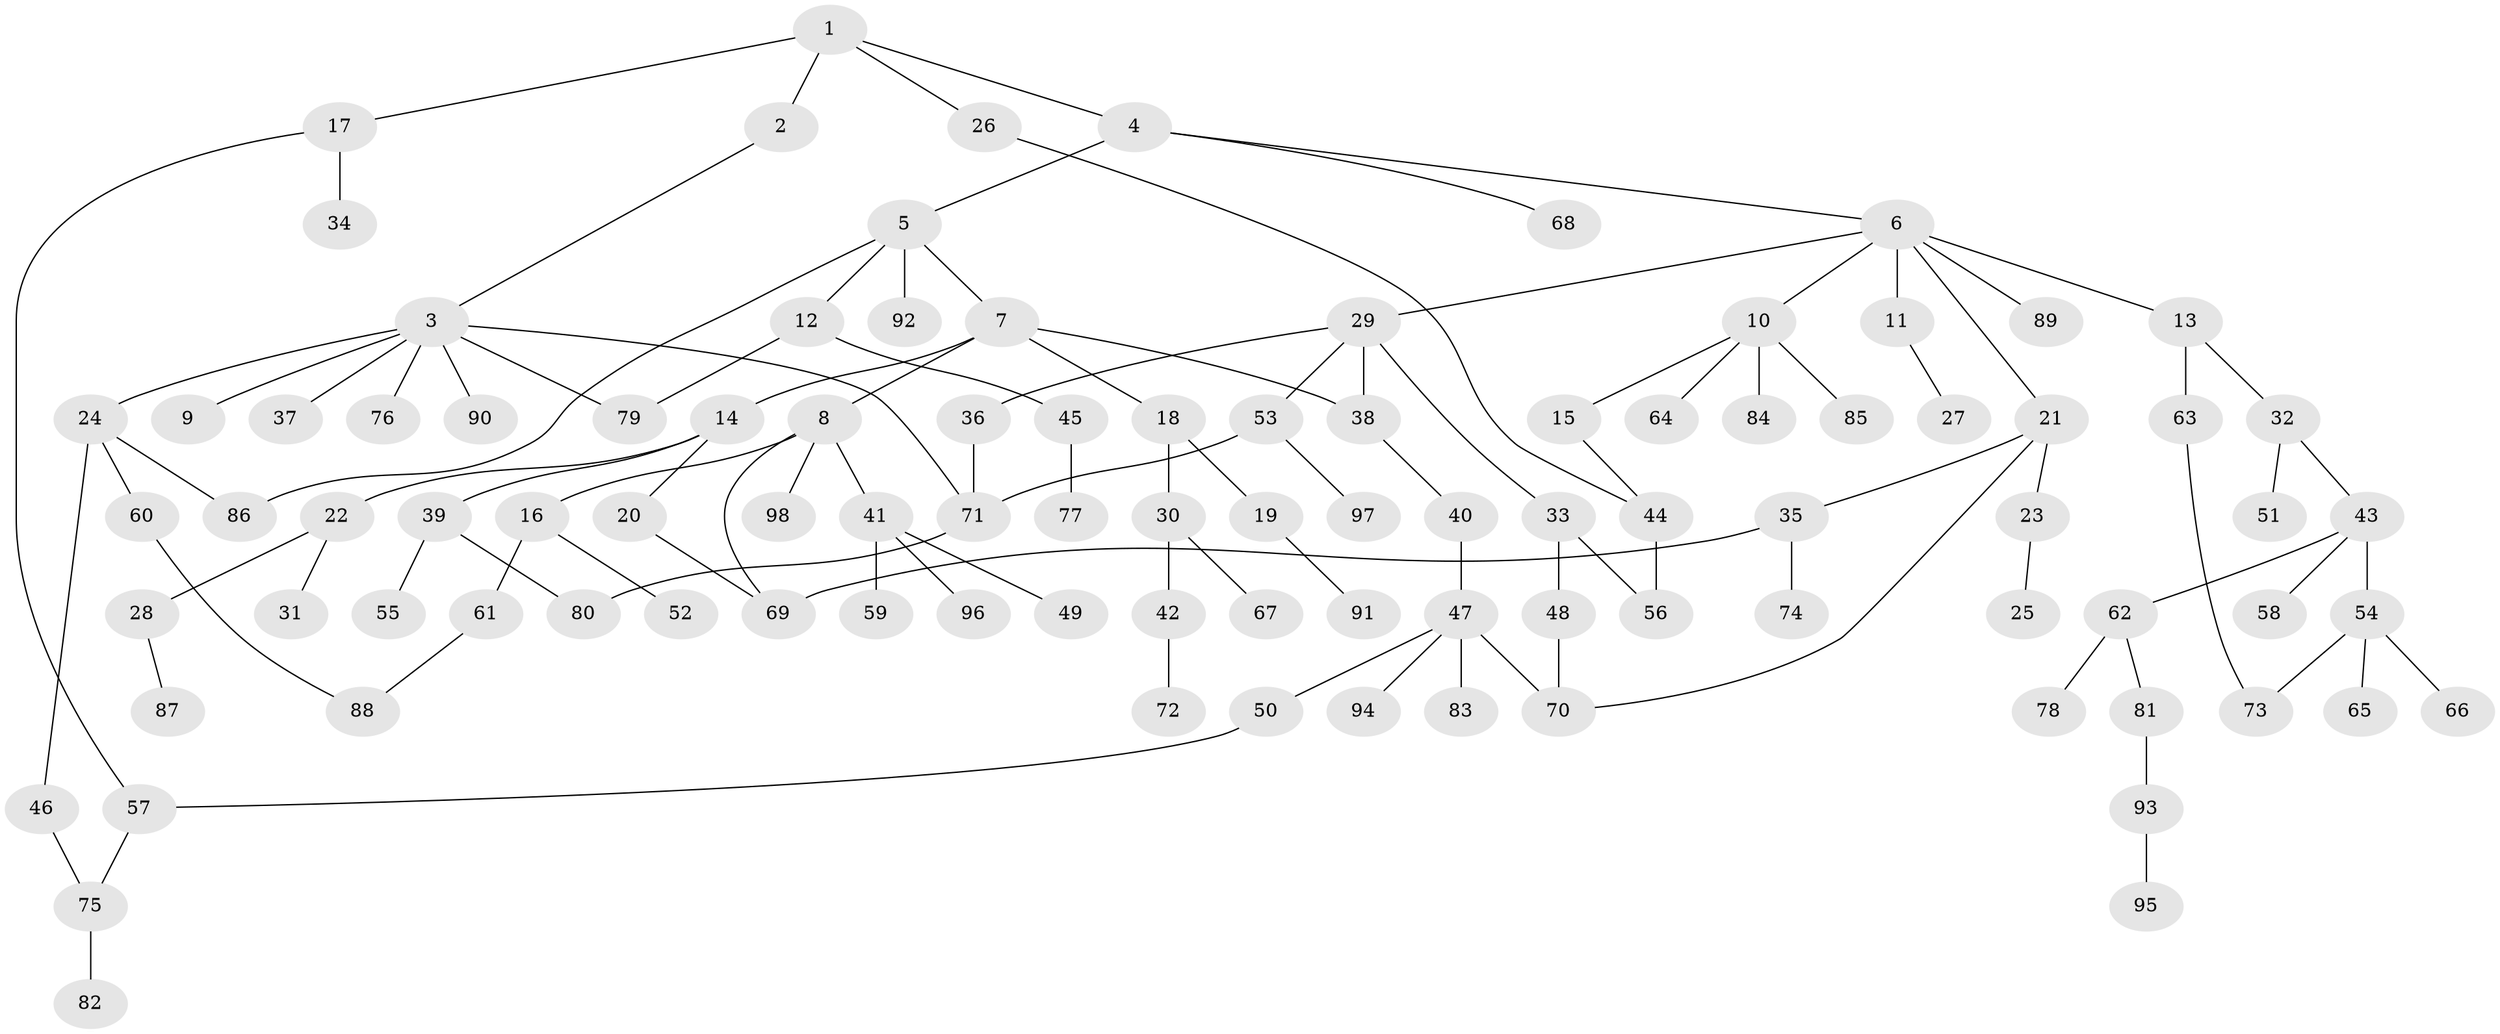 // Generated by graph-tools (version 1.1) at 2025/13/03/09/25 04:13:21]
// undirected, 98 vertices, 113 edges
graph export_dot {
graph [start="1"]
  node [color=gray90,style=filled];
  1;
  2;
  3;
  4;
  5;
  6;
  7;
  8;
  9;
  10;
  11;
  12;
  13;
  14;
  15;
  16;
  17;
  18;
  19;
  20;
  21;
  22;
  23;
  24;
  25;
  26;
  27;
  28;
  29;
  30;
  31;
  32;
  33;
  34;
  35;
  36;
  37;
  38;
  39;
  40;
  41;
  42;
  43;
  44;
  45;
  46;
  47;
  48;
  49;
  50;
  51;
  52;
  53;
  54;
  55;
  56;
  57;
  58;
  59;
  60;
  61;
  62;
  63;
  64;
  65;
  66;
  67;
  68;
  69;
  70;
  71;
  72;
  73;
  74;
  75;
  76;
  77;
  78;
  79;
  80;
  81;
  82;
  83;
  84;
  85;
  86;
  87;
  88;
  89;
  90;
  91;
  92;
  93;
  94;
  95;
  96;
  97;
  98;
  1 -- 2;
  1 -- 4;
  1 -- 17;
  1 -- 26;
  2 -- 3;
  3 -- 9;
  3 -- 24;
  3 -- 37;
  3 -- 76;
  3 -- 90;
  3 -- 79;
  3 -- 71;
  4 -- 5;
  4 -- 6;
  4 -- 68;
  5 -- 7;
  5 -- 12;
  5 -- 92;
  5 -- 86;
  6 -- 10;
  6 -- 11;
  6 -- 13;
  6 -- 21;
  6 -- 29;
  6 -- 89;
  7 -- 8;
  7 -- 14;
  7 -- 18;
  7 -- 38;
  8 -- 16;
  8 -- 41;
  8 -- 98;
  8 -- 69;
  10 -- 15;
  10 -- 64;
  10 -- 84;
  10 -- 85;
  11 -- 27;
  12 -- 45;
  12 -- 79;
  13 -- 32;
  13 -- 63;
  14 -- 20;
  14 -- 22;
  14 -- 39;
  15 -- 44;
  16 -- 52;
  16 -- 61;
  17 -- 34;
  17 -- 57;
  18 -- 19;
  18 -- 30;
  19 -- 91;
  20 -- 69;
  21 -- 23;
  21 -- 35;
  21 -- 70;
  22 -- 28;
  22 -- 31;
  23 -- 25;
  24 -- 46;
  24 -- 60;
  24 -- 86;
  26 -- 44;
  28 -- 87;
  29 -- 33;
  29 -- 36;
  29 -- 53;
  29 -- 38;
  30 -- 42;
  30 -- 67;
  32 -- 43;
  32 -- 51;
  33 -- 48;
  33 -- 56;
  35 -- 69;
  35 -- 74;
  36 -- 71;
  38 -- 40;
  39 -- 55;
  39 -- 80;
  40 -- 47;
  41 -- 49;
  41 -- 59;
  41 -- 96;
  42 -- 72;
  43 -- 54;
  43 -- 58;
  43 -- 62;
  44 -- 56;
  45 -- 77;
  46 -- 75;
  47 -- 50;
  47 -- 70;
  47 -- 83;
  47 -- 94;
  48 -- 70;
  50 -- 57;
  53 -- 97;
  53 -- 71;
  54 -- 65;
  54 -- 66;
  54 -- 73;
  57 -- 75;
  60 -- 88;
  61 -- 88;
  62 -- 78;
  62 -- 81;
  63 -- 73;
  71 -- 80;
  75 -- 82;
  81 -- 93;
  93 -- 95;
}
